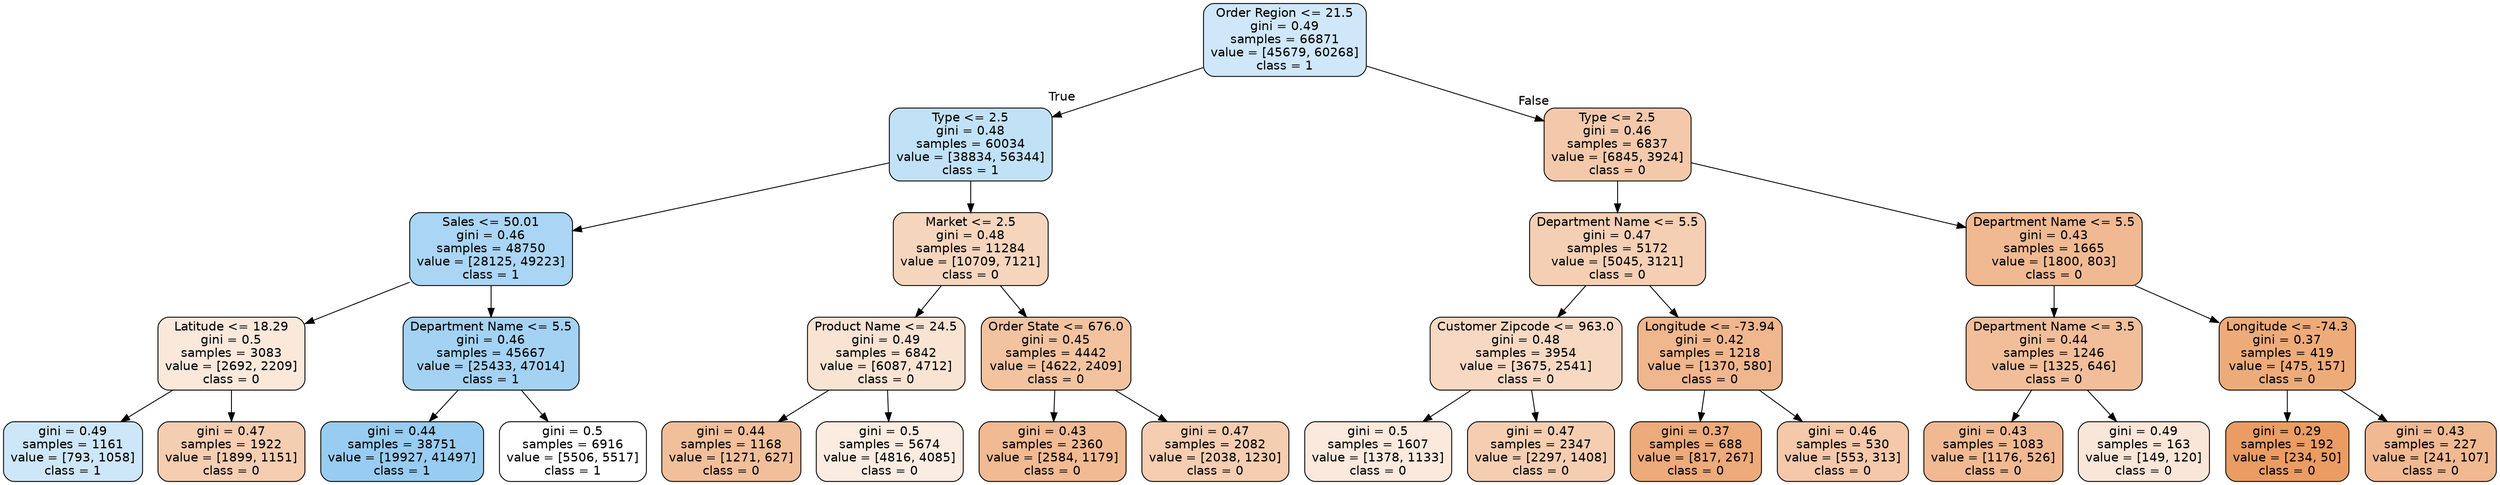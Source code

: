 digraph Tree {
node [shape=box, style="filled, rounded", color="black", fontname=helvetica] ;
edge [fontname=helvetica] ;
0 [label="Order Region <= 21.5\ngini = 0.49\nsamples = 66871\nvalue = [45679, 60268]\nclass = 1", fillcolor="#cfe7f9"] ;
1 [label="Type <= 2.5\ngini = 0.48\nsamples = 60034\nvalue = [38834, 56344]\nclass = 1", fillcolor="#c1e1f7"] ;
0 -> 1 [labeldistance=2.5, labelangle=45, headlabel="True"] ;
2 [label="Sales <= 50.01\ngini = 0.46\nsamples = 48750\nvalue = [28125, 49223]\nclass = 1", fillcolor="#aad5f4"] ;
1 -> 2 ;
3 [label="Latitude <= 18.29\ngini = 0.5\nsamples = 3083\nvalue = [2692, 2209]\nclass = 0", fillcolor="#fae8db"] ;
2 -> 3 ;
4 [label="gini = 0.49\nsamples = 1161\nvalue = [793, 1058]\nclass = 1", fillcolor="#cde6f8"] ;
3 -> 4 ;
5 [label="gini = 0.47\nsamples = 1922\nvalue = [1899, 1151]\nclass = 0", fillcolor="#f5cdb1"] ;
3 -> 5 ;
6 [label="Department Name <= 5.5\ngini = 0.46\nsamples = 45667\nvalue = [25433, 47014]\nclass = 1", fillcolor="#a4d2f3"] ;
2 -> 6 ;
7 [label="gini = 0.44\nsamples = 38751\nvalue = [19927, 41497]\nclass = 1", fillcolor="#98ccf1"] ;
6 -> 7 ;
8 [label="gini = 0.5\nsamples = 6916\nvalue = [5506, 5517]\nclass = 1", fillcolor="#ffffff"] ;
6 -> 8 ;
9 [label="Market <= 2.5\ngini = 0.48\nsamples = 11284\nvalue = [10709, 7121]\nclass = 0", fillcolor="#f6d5bd"] ;
1 -> 9 ;
10 [label="Product Name <= 24.5\ngini = 0.49\nsamples = 6842\nvalue = [6087, 4712]\nclass = 0", fillcolor="#f9e3d2"] ;
9 -> 10 ;
11 [label="gini = 0.44\nsamples = 1168\nvalue = [1271, 627]\nclass = 0", fillcolor="#f2bf9b"] ;
10 -> 11 ;
12 [label="gini = 0.5\nsamples = 5674\nvalue = [4816, 4085]\nclass = 0", fillcolor="#fbece1"] ;
10 -> 12 ;
13 [label="Order State <= 676.0\ngini = 0.45\nsamples = 4442\nvalue = [4622, 2409]\nclass = 0", fillcolor="#f3c3a0"] ;
9 -> 13 ;
14 [label="gini = 0.43\nsamples = 2360\nvalue = [2584, 1179]\nclass = 0", fillcolor="#f1ba93"] ;
13 -> 14 ;
15 [label="gini = 0.47\nsamples = 2082\nvalue = [2038, 1230]\nclass = 0", fillcolor="#f5cdb0"] ;
13 -> 15 ;
16 [label="Type <= 2.5\ngini = 0.46\nsamples = 6837\nvalue = [6845, 3924]\nclass = 0", fillcolor="#f4c9ab"] ;
0 -> 16 [labeldistance=2.5, labelangle=-45, headlabel="False"] ;
17 [label="Department Name <= 5.5\ngini = 0.47\nsamples = 5172\nvalue = [5045, 3121]\nclass = 0", fillcolor="#f5cfb3"] ;
16 -> 17 ;
18 [label="Customer Zipcode <= 963.0\ngini = 0.48\nsamples = 3954\nvalue = [3675, 2541]\nclass = 0", fillcolor="#f7d8c2"] ;
17 -> 18 ;
19 [label="gini = 0.5\nsamples = 1607\nvalue = [1378, 1133]\nclass = 0", fillcolor="#fae9dc"] ;
18 -> 19 ;
20 [label="gini = 0.47\nsamples = 2347\nvalue = [2297, 1408]\nclass = 0", fillcolor="#f5ceb2"] ;
18 -> 20 ;
21 [label="Longitude <= -73.94\ngini = 0.42\nsamples = 1218\nvalue = [1370, 580]\nclass = 0", fillcolor="#f0b68d"] ;
17 -> 21 ;
22 [label="gini = 0.37\nsamples = 688\nvalue = [817, 267]\nclass = 0", fillcolor="#edaa7a"] ;
21 -> 22 ;
23 [label="gini = 0.46\nsamples = 530\nvalue = [553, 313]\nclass = 0", fillcolor="#f4c8a9"] ;
21 -> 23 ;
24 [label="Department Name <= 5.5\ngini = 0.43\nsamples = 1665\nvalue = [1800, 803]\nclass = 0", fillcolor="#f1b991"] ;
16 -> 24 ;
25 [label="Department Name <= 3.5\ngini = 0.44\nsamples = 1246\nvalue = [1325, 646]\nclass = 0", fillcolor="#f2be9a"] ;
24 -> 25 ;
26 [label="gini = 0.43\nsamples = 1083\nvalue = [1176, 526]\nclass = 0", fillcolor="#f1b992"] ;
25 -> 26 ;
27 [label="gini = 0.49\nsamples = 163\nvalue = [149, 120]\nclass = 0", fillcolor="#fae6d8"] ;
25 -> 27 ;
28 [label="Longitude <= -74.3\ngini = 0.37\nsamples = 419\nvalue = [475, 157]\nclass = 0", fillcolor="#eeab7a"] ;
24 -> 28 ;
29 [label="gini = 0.29\nsamples = 192\nvalue = [234, 50]\nclass = 0", fillcolor="#eb9c63"] ;
28 -> 29 ;
30 [label="gini = 0.43\nsamples = 227\nvalue = [241, 107]\nclass = 0", fillcolor="#f1b991"] ;
28 -> 30 ;
}